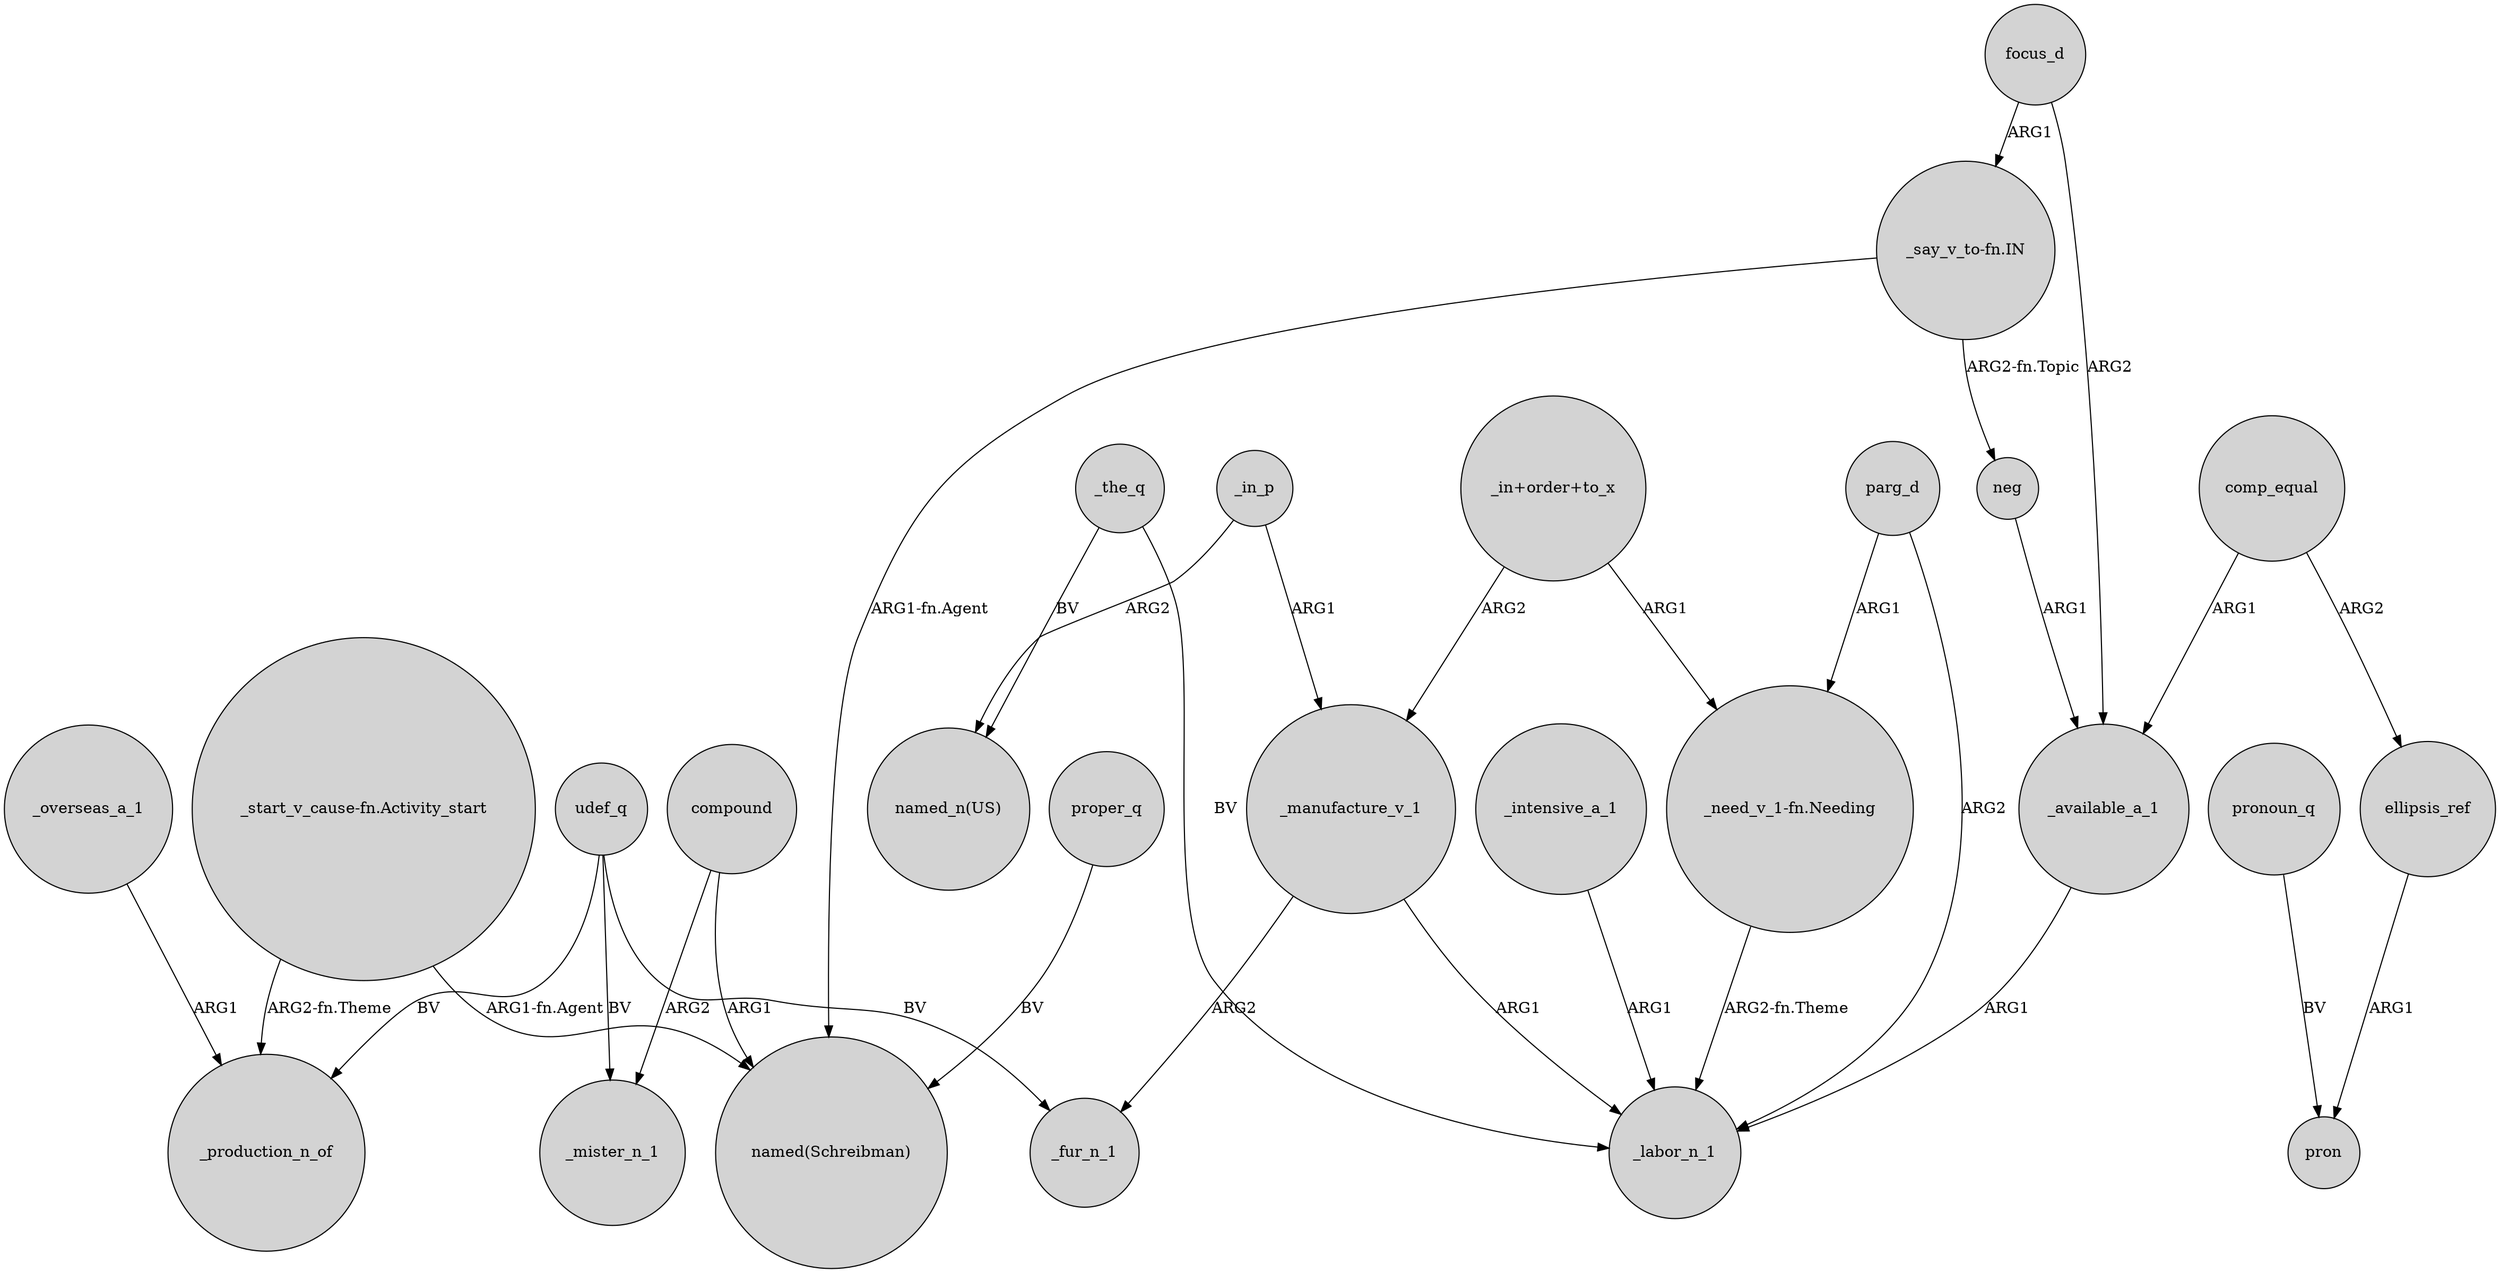 digraph {
	node [shape=circle style=filled]
	udef_q -> _production_n_of [label=BV]
	"_in+order+to_x" -> _manufacture_v_1 [label=ARG2]
	"_start_v_cause-fn.Activity_start" -> "named(Schreibman)" [label="ARG1-fn.Agent"]
	comp_equal -> _available_a_1 [label=ARG1]
	_manufacture_v_1 -> _labor_n_1 [label=ARG1]
	_intensive_a_1 -> _labor_n_1 [label=ARG1]
	_overseas_a_1 -> _production_n_of [label=ARG1]
	compound -> _mister_n_1 [label=ARG2]
	"_in+order+to_x" -> "_need_v_1-fn.Needing" [label=ARG1]
	comp_equal -> ellipsis_ref [label=ARG2]
	udef_q -> _mister_n_1 [label=BV]
	_the_q -> _labor_n_1 [label=BV]
	ellipsis_ref -> pron [label=ARG1]
	compound -> "named(Schreibman)" [label=ARG1]
	_in_p -> "named_n(US)" [label=ARG2]
	neg -> _available_a_1 [label=ARG1]
	_the_q -> "named_n(US)" [label=BV]
	pronoun_q -> pron [label=BV]
	parg_d -> "_need_v_1-fn.Needing" [label=ARG1]
	_manufacture_v_1 -> _fur_n_1 [label=ARG2]
	"_need_v_1-fn.Needing" -> _labor_n_1 [label="ARG2-fn.Theme"]
	focus_d -> _available_a_1 [label=ARG2]
	_in_p -> _manufacture_v_1 [label=ARG1]
	udef_q -> _fur_n_1 [label=BV]
	parg_d -> _labor_n_1 [label=ARG2]
	"_start_v_cause-fn.Activity_start" -> _production_n_of [label="ARG2-fn.Theme"]
	"_say_v_to-fn.IN" -> neg [label="ARG2-fn.Topic"]
	"_say_v_to-fn.IN" -> "named(Schreibman)" [label="ARG1-fn.Agent"]
	_available_a_1 -> _labor_n_1 [label=ARG1]
	proper_q -> "named(Schreibman)" [label=BV]
	focus_d -> "_say_v_to-fn.IN" [label=ARG1]
}
